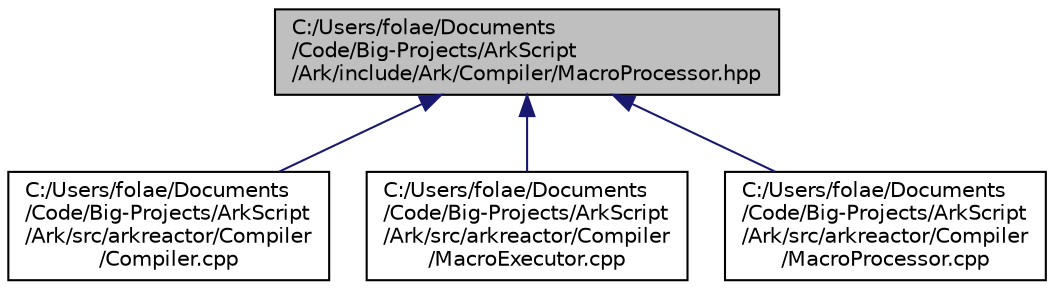 digraph "C:/Users/folae/Documents/Code/Big-Projects/ArkScript/Ark/include/Ark/Compiler/MacroProcessor.hpp"
{
 // INTERACTIVE_SVG=YES
 // LATEX_PDF_SIZE
  edge [fontname="Helvetica",fontsize="10",labelfontname="Helvetica",labelfontsize="10"];
  node [fontname="Helvetica",fontsize="10",shape=record];
  Node1 [label="C:/Users/folae/Documents\l/Code/Big-Projects/ArkScript\l/Ark/include/Ark/Compiler/MacroProcessor.hpp",height=0.2,width=0.4,color="black", fillcolor="grey75", style="filled", fontcolor="black",tooltip="Handles the macros and their expansion in ArkScript source code."];
  Node1 -> Node2 [dir="back",color="midnightblue",fontsize="10",style="solid",fontname="Helvetica"];
  Node2 [label="C:/Users/folae/Documents\l/Code/Big-Projects/ArkScript\l/Ark/src/arkreactor/Compiler\l/Compiler.cpp",height=0.2,width=0.4,color="black", fillcolor="white", style="filled",URL="$de/dfa/Compiler_8cpp.html",tooltip=" "];
  Node1 -> Node3 [dir="back",color="midnightblue",fontsize="10",style="solid",fontname="Helvetica"];
  Node3 [label="C:/Users/folae/Documents\l/Code/Big-Projects/ArkScript\l/Ark/src/arkreactor/Compiler\l/MacroExecutor.cpp",height=0.2,width=0.4,color="black", fillcolor="white", style="filled",URL="$db/d91/MacroExecutor_8cpp.html",tooltip=" "];
  Node1 -> Node4 [dir="back",color="midnightblue",fontsize="10",style="solid",fontname="Helvetica"];
  Node4 [label="C:/Users/folae/Documents\l/Code/Big-Projects/ArkScript\l/Ark/src/arkreactor/Compiler\l/MacroProcessor.cpp",height=0.2,width=0.4,color="black", fillcolor="white", style="filled",URL="$dc/db7/MacroProcessor_8cpp.html",tooltip=" "];
}
